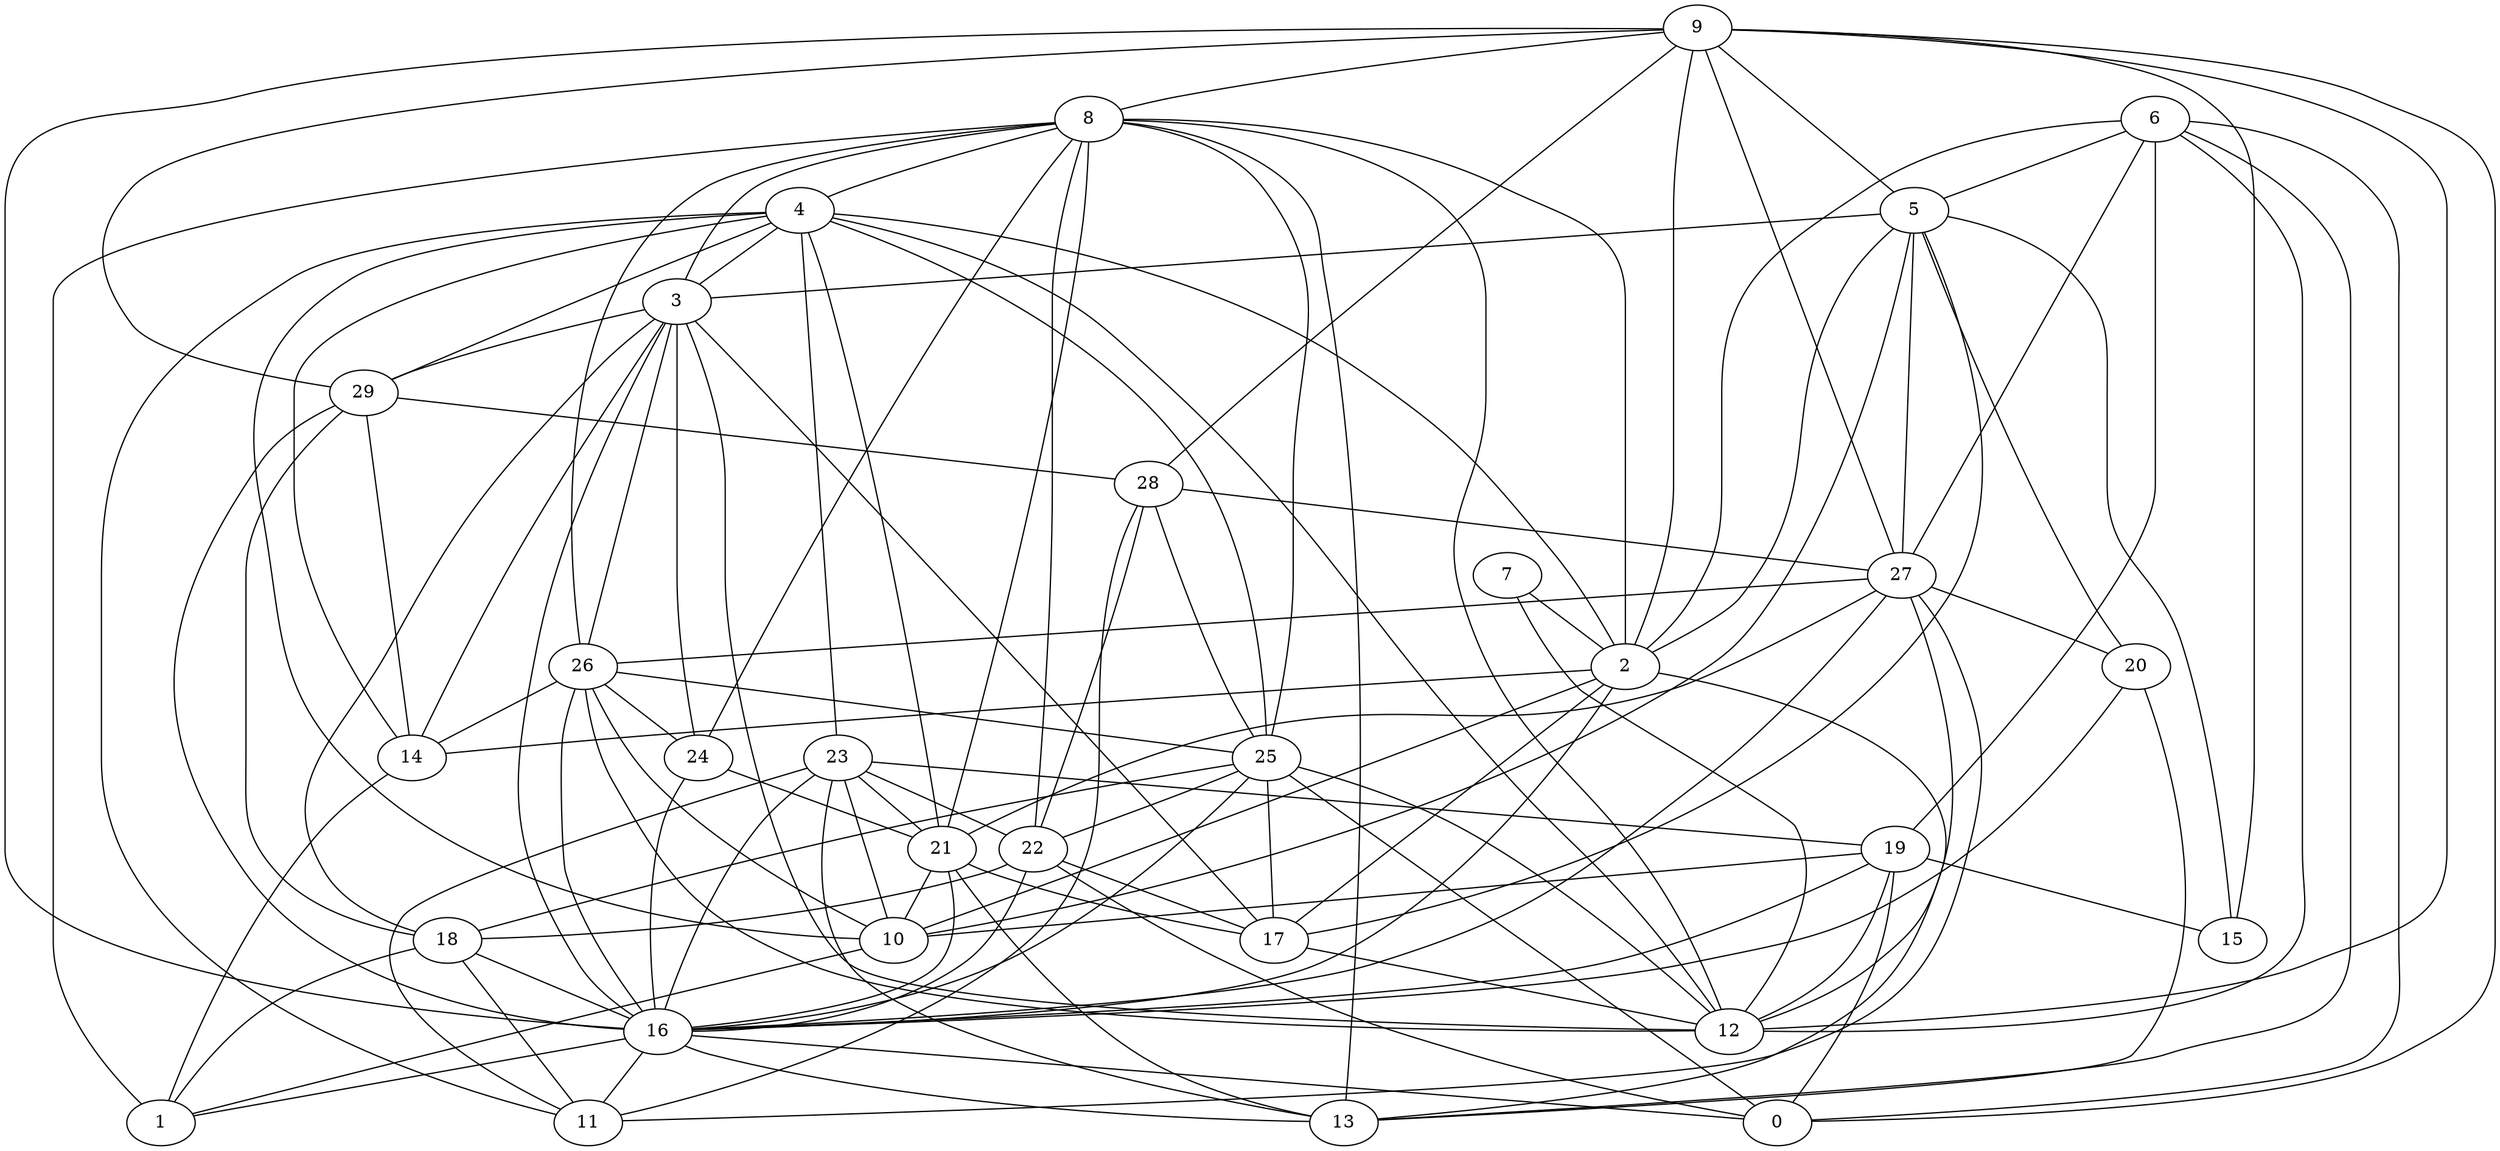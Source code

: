 digraph GG_graph {

subgraph G_graph {
edge [color = black]
"9" -> "8" [dir = none]
"23" -> "11" [dir = none]
"23" -> "10" [dir = none]
"29" -> "18" [dir = none]
"29" -> "28" [dir = none]
"29" -> "16" [dir = none]
"27" -> "21" [dir = none]
"27" -> "20" [dir = none]
"27" -> "16" [dir = none]
"5" -> "15" [dir = none]
"5" -> "27" [dir = none]
"26" -> "10" [dir = none]
"26" -> "16" [dir = none]
"8" -> "24" [dir = none]
"8" -> "2" [dir = none]
"8" -> "22" [dir = none]
"8" -> "25" [dir = none]
"16" -> "13" [dir = none]
"16" -> "0" [dir = none]
"6" -> "27" [dir = none]
"3" -> "26" [dir = none]
"10" -> "1" [dir = none]
"7" -> "12" [dir = none]
"4" -> "21" [dir = none]
"25" -> "12" [dir = none]
"25" -> "17" [dir = none]
"25" -> "16" [dir = none]
"2" -> "14" [dir = none]
"19" -> "16" [dir = none]
"9" -> "5" [dir = none]
"9" -> "2" [dir = none]
"23" -> "22" [dir = none]
"25" -> "22" [dir = none]
"7" -> "2" [dir = none]
"16" -> "11" [dir = none]
"18" -> "1" [dir = none]
"24" -> "16" [dir = none]
"4" -> "3" [dir = none]
"23" -> "21" [dir = none]
"21" -> "16" [dir = none]
"19" -> "10" [dir = none]
"22" -> "18" [dir = none]
"8" -> "3" [dir = none]
"27" -> "26" [dir = none]
"4" -> "14" [dir = none]
"20" -> "16" [dir = none]
"3" -> "12" [dir = none]
"2" -> "16" [dir = none]
"9" -> "16" [dir = none]
"23" -> "19" [dir = none]
"22" -> "0" [dir = none]
"4" -> "23" [dir = none]
"6" -> "13" [dir = none]
"4" -> "10" [dir = none]
"9" -> "29" [dir = none]
"8" -> "12" [dir = none]
"26" -> "25" [dir = none]
"3" -> "29" [dir = none]
"3" -> "14" [dir = none]
"8" -> "21" [dir = none]
"28" -> "25" [dir = none]
"6" -> "12" [dir = none]
"21" -> "10" [dir = none]
"17" -> "12" [dir = none]
"26" -> "12" [dir = none]
"4" -> "12" [dir = none]
"27" -> "11" [dir = none]
"5" -> "17" [dir = none]
"9" -> "27" [dir = none]
"28" -> "22" [dir = none]
"23" -> "16" [dir = none]
"3" -> "16" [dir = none]
"3" -> "24" [dir = none]
"19" -> "0" [dir = none]
"19" -> "15" [dir = none]
"4" -> "11" [dir = none]
"21" -> "13" [dir = none]
"4" -> "25" [dir = none]
"18" -> "11" [dir = none]
"8" -> "26" [dir = none]
"4" -> "2" [dir = none]
"6" -> "19" [dir = none]
"18" -> "16" [dir = none]
"21" -> "17" [dir = none]
"25" -> "18" [dir = none]
"2" -> "17" [dir = none]
"26" -> "24" [dir = none]
"8" -> "4" [dir = none]
"19" -> "12" [dir = none]
"8" -> "13" [dir = none]
"6" -> "5" [dir = none]
"5" -> "3" [dir = none]
"2" -> "13" [dir = none]
"23" -> "13" [dir = none]
"24" -> "21" [dir = none]
"3" -> "18" [dir = none]
"25" -> "0" [dir = none]
"5" -> "2" [dir = none]
"9" -> "28" [dir = none]
"22" -> "17" [dir = none]
"2" -> "10" [dir = none]
"20" -> "13" [dir = none]
"9" -> "12" [dir = none]
"14" -> "1" [dir = none]
"28" -> "11" [dir = none]
"22" -> "16" [dir = none]
"9" -> "15" [dir = none]
"5" -> "20" [dir = none]
"6" -> "0" [dir = none]
"4" -> "29" [dir = none]
"3" -> "17" [dir = none]
"26" -> "14" [dir = none]
"29" -> "14" [dir = none]
"28" -> "27" [dir = none]
"5" -> "10" [dir = none]
"9" -> "0" [dir = none]
"8" -> "1" [dir = none]
"27" -> "12" [dir = none]
"16" -> "1" [dir = none]
"6" -> "2" [dir = none]
}

}
